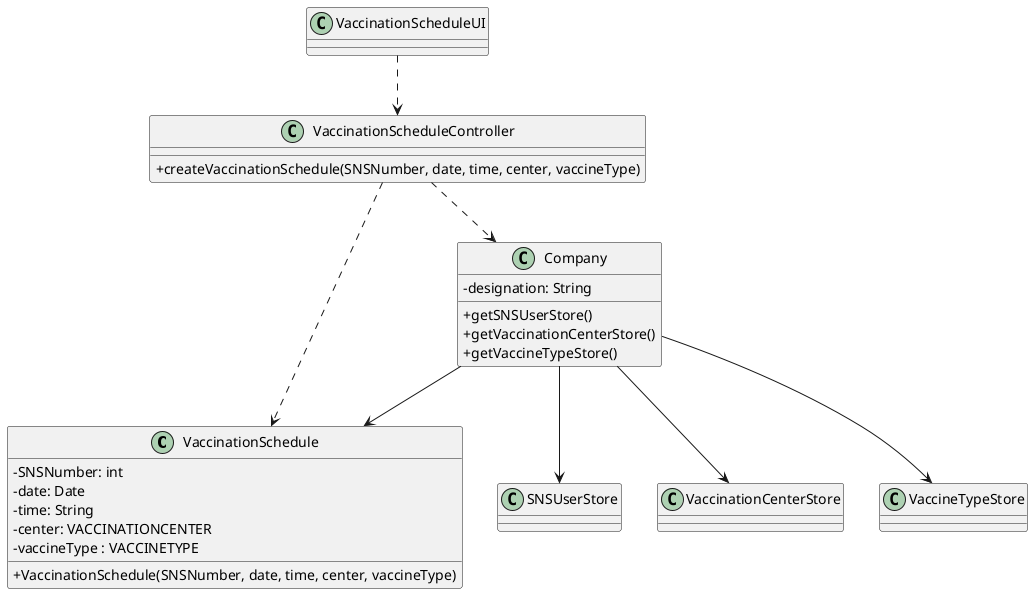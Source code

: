 @startuml US02_CD
skinparam classAttributeIconSize 0

class VaccinationSchedule {
  - SNSNumber: int
  - date: Date
  - time: String
  - center: VACCINATIONCENTER
  - vaccineType : VACCINETYPE
  +VaccinationSchedule(SNSNumber, date, time, center, vaccineType)
}


class Company {
  -designation: String
  +getSNSUserStore()
  +getVaccinationCenterStore()
  +getVaccineTypeStore()
}

class VaccinationScheduleController {
  +createVaccinationSchedule(SNSNumber, date, time, center, vaccineType)
}

class VaccinationScheduleUI {}

class SNSUserStore {}

class VaccinationCenterStore {}

class VaccineTypeStore {}

VaccinationScheduleUI ..> VaccinationScheduleController
VaccinationScheduleController ..> VaccinationSchedule
VaccinationScheduleController ..> Company
Company --> VaccinationSchedule
Company --> SNSUserStore
Company --> VaccinationCenterStore
Company --> VaccineTypeStore


@enduml